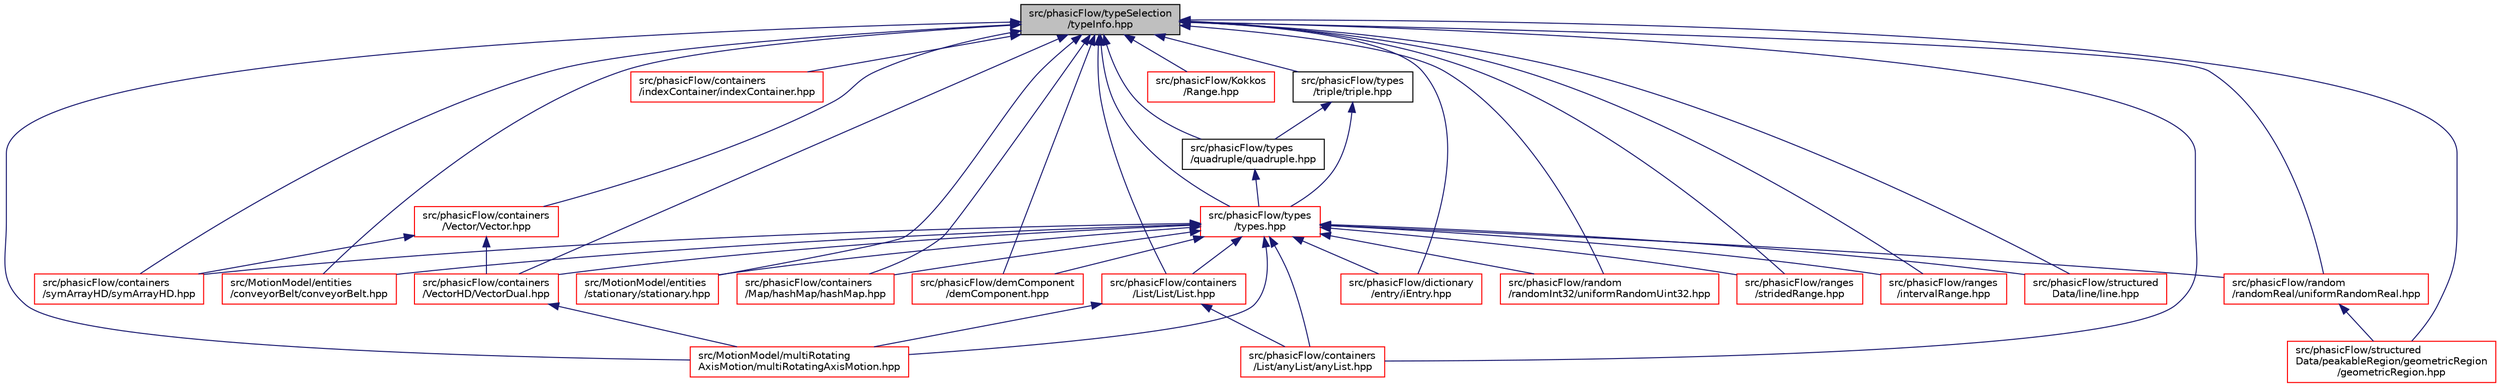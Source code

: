 digraph "src/phasicFlow/typeSelection/typeInfo.hpp"
{
 // LATEX_PDF_SIZE
  edge [fontname="Helvetica",fontsize="10",labelfontname="Helvetica",labelfontsize="10"];
  node [fontname="Helvetica",fontsize="10",shape=record];
  Node1 [label="src/phasicFlow/typeSelection\l/typeInfo.hpp",height=0.2,width=0.4,color="black", fillcolor="grey75", style="filled", fontcolor="black",tooltip=" "];
  Node1 -> Node2 [dir="back",color="midnightblue",fontsize="10",style="solid",fontname="Helvetica"];
  Node2 [label="src/MotionModel/entities\l/conveyorBelt/conveyorBelt.hpp",height=0.2,width=0.4,color="red", fillcolor="white", style="filled",URL="$conveyorBelt_8hpp.html",tooltip=" "];
  Node1 -> Node14 [dir="back",color="midnightblue",fontsize="10",style="solid",fontname="Helvetica"];
  Node14 [label="src/MotionModel/entities\l/stationary/stationary.hpp",height=0.2,width=0.4,color="red", fillcolor="white", style="filled",URL="$stationary_8hpp.html",tooltip=" "];
  Node1 -> Node18 [dir="back",color="midnightblue",fontsize="10",style="solid",fontname="Helvetica"];
  Node18 [label="src/MotionModel/multiRotating\lAxisMotion/multiRotatingAxisMotion.hpp",height=0.2,width=0.4,color="red", fillcolor="white", style="filled",URL="$multiRotatingAxisMotion_8hpp.html",tooltip=" "];
  Node1 -> Node21 [dir="back",color="midnightblue",fontsize="10",style="solid",fontname="Helvetica"];
  Node21 [label="src/phasicFlow/containers\l/indexContainer/indexContainer.hpp",height=0.2,width=0.4,color="red", fillcolor="white", style="filled",URL="$indexContainer_8hpp.html",tooltip=" "];
  Node1 -> Node200 [dir="back",color="midnightblue",fontsize="10",style="solid",fontname="Helvetica"];
  Node200 [label="src/phasicFlow/containers\l/List/anyList/anyList.hpp",height=0.2,width=0.4,color="red", fillcolor="white", style="filled",URL="$anyList_8hpp.html",tooltip=" "];
  Node1 -> Node204 [dir="back",color="midnightblue",fontsize="10",style="solid",fontname="Helvetica"];
  Node204 [label="src/phasicFlow/containers\l/List/List/List.hpp",height=0.2,width=0.4,color="red", fillcolor="white", style="filled",URL="$List_8hpp.html",tooltip=" "];
  Node204 -> Node18 [dir="back",color="midnightblue",fontsize="10",style="solid",fontname="Helvetica"];
  Node204 -> Node200 [dir="back",color="midnightblue",fontsize="10",style="solid",fontname="Helvetica"];
  Node1 -> Node372 [dir="back",color="midnightblue",fontsize="10",style="solid",fontname="Helvetica"];
  Node372 [label="src/phasicFlow/containers\l/Map/hashMap/hashMap.hpp",height=0.2,width=0.4,color="red", fillcolor="white", style="filled",URL="$hashMap_8hpp.html",tooltip=" "];
  Node1 -> Node374 [dir="back",color="midnightblue",fontsize="10",style="solid",fontname="Helvetica"];
  Node374 [label="src/phasicFlow/containers\l/symArrayHD/symArrayHD.hpp",height=0.2,width=0.4,color="red", fillcolor="white", style="filled",URL="$symArrayHD_8hpp.html",tooltip=" "];
  Node1 -> Node382 [dir="back",color="midnightblue",fontsize="10",style="solid",fontname="Helvetica"];
  Node382 [label="src/phasicFlow/containers\l/Vector/Vector.hpp",height=0.2,width=0.4,color="red", fillcolor="white", style="filled",URL="$Vector_8hpp.html",tooltip=" "];
  Node382 -> Node374 [dir="back",color="midnightblue",fontsize="10",style="solid",fontname="Helvetica"];
  Node382 -> Node345 [dir="back",color="midnightblue",fontsize="10",style="solid",fontname="Helvetica"];
  Node345 [label="src/phasicFlow/containers\l/VectorHD/VectorDual.hpp",height=0.2,width=0.4,color="red", fillcolor="white", style="filled",URL="$VectorDual_8hpp.html",tooltip=" "];
  Node345 -> Node18 [dir="back",color="midnightblue",fontsize="10",style="solid",fontname="Helvetica"];
  Node1 -> Node345 [dir="back",color="midnightblue",fontsize="10",style="solid",fontname="Helvetica"];
  Node1 -> Node367 [dir="back",color="midnightblue",fontsize="10",style="solid",fontname="Helvetica"];
  Node367 [label="src/phasicFlow/demComponent\l/demComponent.hpp",height=0.2,width=0.4,color="red", fillcolor="white", style="filled",URL="$demComponent_8hpp.html",tooltip=" "];
  Node1 -> Node391 [dir="back",color="midnightblue",fontsize="10",style="solid",fontname="Helvetica"];
  Node391 [label="src/phasicFlow/dictionary\l/entry/iEntry.hpp",height=0.2,width=0.4,color="red", fillcolor="white", style="filled",URL="$iEntry_8hpp.html",tooltip=" "];
  Node1 -> Node392 [dir="back",color="midnightblue",fontsize="10",style="solid",fontname="Helvetica"];
  Node392 [label="src/phasicFlow/Kokkos\l/Range.hpp",height=0.2,width=0.4,color="red", fillcolor="white", style="filled",URL="$Range_8hpp.html",tooltip=" "];
  Node1 -> Node398 [dir="back",color="midnightblue",fontsize="10",style="solid",fontname="Helvetica"];
  Node398 [label="src/phasicFlow/random\l/randomInt32/uniformRandomUint32.hpp",height=0.2,width=0.4,color="red", fillcolor="white", style="filled",URL="$uniformRandomUint32_8hpp.html",tooltip=" "];
  Node1 -> Node399 [dir="back",color="midnightblue",fontsize="10",style="solid",fontname="Helvetica"];
  Node399 [label="src/phasicFlow/random\l/randomReal/uniformRandomReal.hpp",height=0.2,width=0.4,color="red", fillcolor="white", style="filled",URL="$uniformRandomReal_8hpp.html",tooltip=" "];
  Node399 -> Node311 [dir="back",color="midnightblue",fontsize="10",style="solid",fontname="Helvetica"];
  Node311 [label="src/phasicFlow/structured\lData/peakableRegion/geometricRegion\l/geometricRegion.hpp",height=0.2,width=0.4,color="red", fillcolor="white", style="filled",URL="$geometricRegion_8hpp.html",tooltip=" "];
  Node1 -> Node258 [dir="back",color="midnightblue",fontsize="10",style="solid",fontname="Helvetica"];
  Node258 [label="src/phasicFlow/ranges\l/stridedRange.hpp",height=0.2,width=0.4,color="red", fillcolor="white", style="filled",URL="$stridedRange_8hpp.html",tooltip=" "];
  Node1 -> Node404 [dir="back",color="midnightblue",fontsize="10",style="solid",fontname="Helvetica"];
  Node404 [label="src/phasicFlow/ranges\l/intervalRange.hpp",height=0.2,width=0.4,color="red", fillcolor="white", style="filled",URL="$intervalRange_8hpp.html",tooltip=" "];
  Node1 -> Node405 [dir="back",color="midnightblue",fontsize="10",style="solid",fontname="Helvetica"];
  Node405 [label="src/phasicFlow/structured\lData/line/line.hpp",height=0.2,width=0.4,color="red", fillcolor="white", style="filled",URL="$line_8hpp.html",tooltip=" "];
  Node1 -> Node311 [dir="back",color="midnightblue",fontsize="10",style="solid",fontname="Helvetica"];
  Node1 -> Node411 [dir="back",color="midnightblue",fontsize="10",style="solid",fontname="Helvetica"];
  Node411 [label="src/phasicFlow/types\l/quadruple/quadruple.hpp",height=0.2,width=0.4,color="black", fillcolor="white", style="filled",URL="$quadruple_8hpp.html",tooltip=" "];
  Node411 -> Node412 [dir="back",color="midnightblue",fontsize="10",style="solid",fontname="Helvetica"];
  Node412 [label="src/phasicFlow/types\l/types.hpp",height=0.2,width=0.4,color="red", fillcolor="white", style="filled",URL="$types_8hpp.html",tooltip=" "];
  Node412 -> Node2 [dir="back",color="midnightblue",fontsize="10",style="solid",fontname="Helvetica"];
  Node412 -> Node14 [dir="back",color="midnightblue",fontsize="10",style="solid",fontname="Helvetica"];
  Node412 -> Node18 [dir="back",color="midnightblue",fontsize="10",style="solid",fontname="Helvetica"];
  Node412 -> Node200 [dir="back",color="midnightblue",fontsize="10",style="solid",fontname="Helvetica"];
  Node412 -> Node204 [dir="back",color="midnightblue",fontsize="10",style="solid",fontname="Helvetica"];
  Node412 -> Node372 [dir="back",color="midnightblue",fontsize="10",style="solid",fontname="Helvetica"];
  Node412 -> Node374 [dir="back",color="midnightblue",fontsize="10",style="solid",fontname="Helvetica"];
  Node412 -> Node345 [dir="back",color="midnightblue",fontsize="10",style="solid",fontname="Helvetica"];
  Node412 -> Node367 [dir="back",color="midnightblue",fontsize="10",style="solid",fontname="Helvetica"];
  Node412 -> Node391 [dir="back",color="midnightblue",fontsize="10",style="solid",fontname="Helvetica"];
  Node412 -> Node398 [dir="back",color="midnightblue",fontsize="10",style="solid",fontname="Helvetica"];
  Node412 -> Node399 [dir="back",color="midnightblue",fontsize="10",style="solid",fontname="Helvetica"];
  Node412 -> Node258 [dir="back",color="midnightblue",fontsize="10",style="solid",fontname="Helvetica"];
  Node412 -> Node404 [dir="back",color="midnightblue",fontsize="10",style="solid",fontname="Helvetica"];
  Node412 -> Node405 [dir="back",color="midnightblue",fontsize="10",style="solid",fontname="Helvetica"];
  Node1 -> Node467 [dir="back",color="midnightblue",fontsize="10",style="solid",fontname="Helvetica"];
  Node467 [label="src/phasicFlow/types\l/triple/triple.hpp",height=0.2,width=0.4,color="black", fillcolor="white", style="filled",URL="$triple_8hpp.html",tooltip=" "];
  Node467 -> Node411 [dir="back",color="midnightblue",fontsize="10",style="solid",fontname="Helvetica"];
  Node467 -> Node412 [dir="back",color="midnightblue",fontsize="10",style="solid",fontname="Helvetica"];
  Node1 -> Node412 [dir="back",color="midnightblue",fontsize="10",style="solid",fontname="Helvetica"];
}
